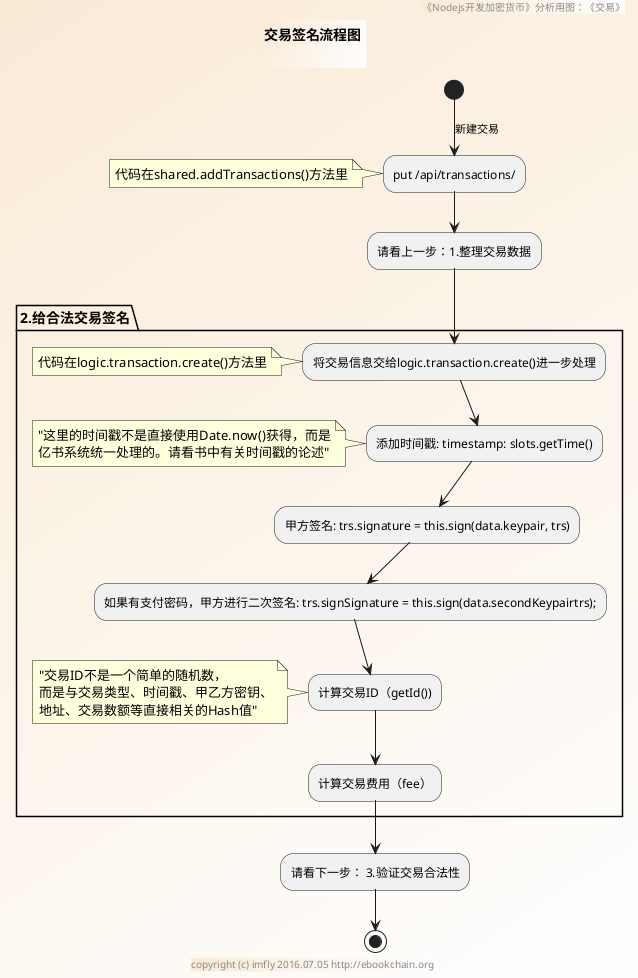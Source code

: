 @startuml ../../../styles/images/modules/transactions/signTransaction-activity.png
skinparam BorderColor #blue\9932CC
skinparam backgroundcolor AntiqueWhite/white

title
交易签名流程图

end title

footer copyright (c) imfly 2016.07.05 http://ebookchain.org
header 《Nodejs开发加密货币》分析用图：《交易》

' shared.addTransactions()代码逻辑

(*)--> [新建交易] "put /api/transactions/" as inputForm
note left: 代码在shared.addTransactions()方法里

--> "请看上一步：1.整理交易数据"

' logic.transaction.create()处理逻辑
partition "2.给合法交易签名" {
  --> "将交易信息交给logic.transaction.create()进一步处理"
  note left: 代码在logic.transaction.create()方法里

  --> "添加时间戳: timestamp: slots.getTime()"
  note left
  "这里的时间戳不是直接使用Date.now()获得，而是
  亿书系统统一处理的。请看书中有关时间戳的论述"
  end note

  --> "甲方签名: trs.signature = this.sign(data.keypair, trs)"
  --> "如果有支付密码，甲方进行二次签名: trs.signSignature = this.sign(data.secondKeypairtrs);"
  --> "计算交易ID（getId())"
  note left
  "交易ID不是一个简单的随机数，
  而是与交易类型、时间戳、甲乙方密钥、
  地址、交易数额等直接相关的Hash值"
  end note
  --> "计算交易费用（fee）"
}

--> "请看下一步： 3.验证交易合法性"

--> (*)
@enduml
